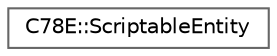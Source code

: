digraph "Graphical Class Hierarchy"
{
 // LATEX_PDF_SIZE
  bgcolor="transparent";
  edge [fontname=Helvetica,fontsize=10,labelfontname=Helvetica,labelfontsize=10];
  node [fontname=Helvetica,fontsize=10,shape=box,height=0.2,width=0.4];
  rankdir="LR";
  Node0 [id="Node000000",label="C78E::ScriptableEntity",height=0.2,width=0.4,color="grey40", fillcolor="white", style="filled",URL="$db/de4/class_c78_e_1_1_scriptable_entity.html",tooltip=" "];
}
